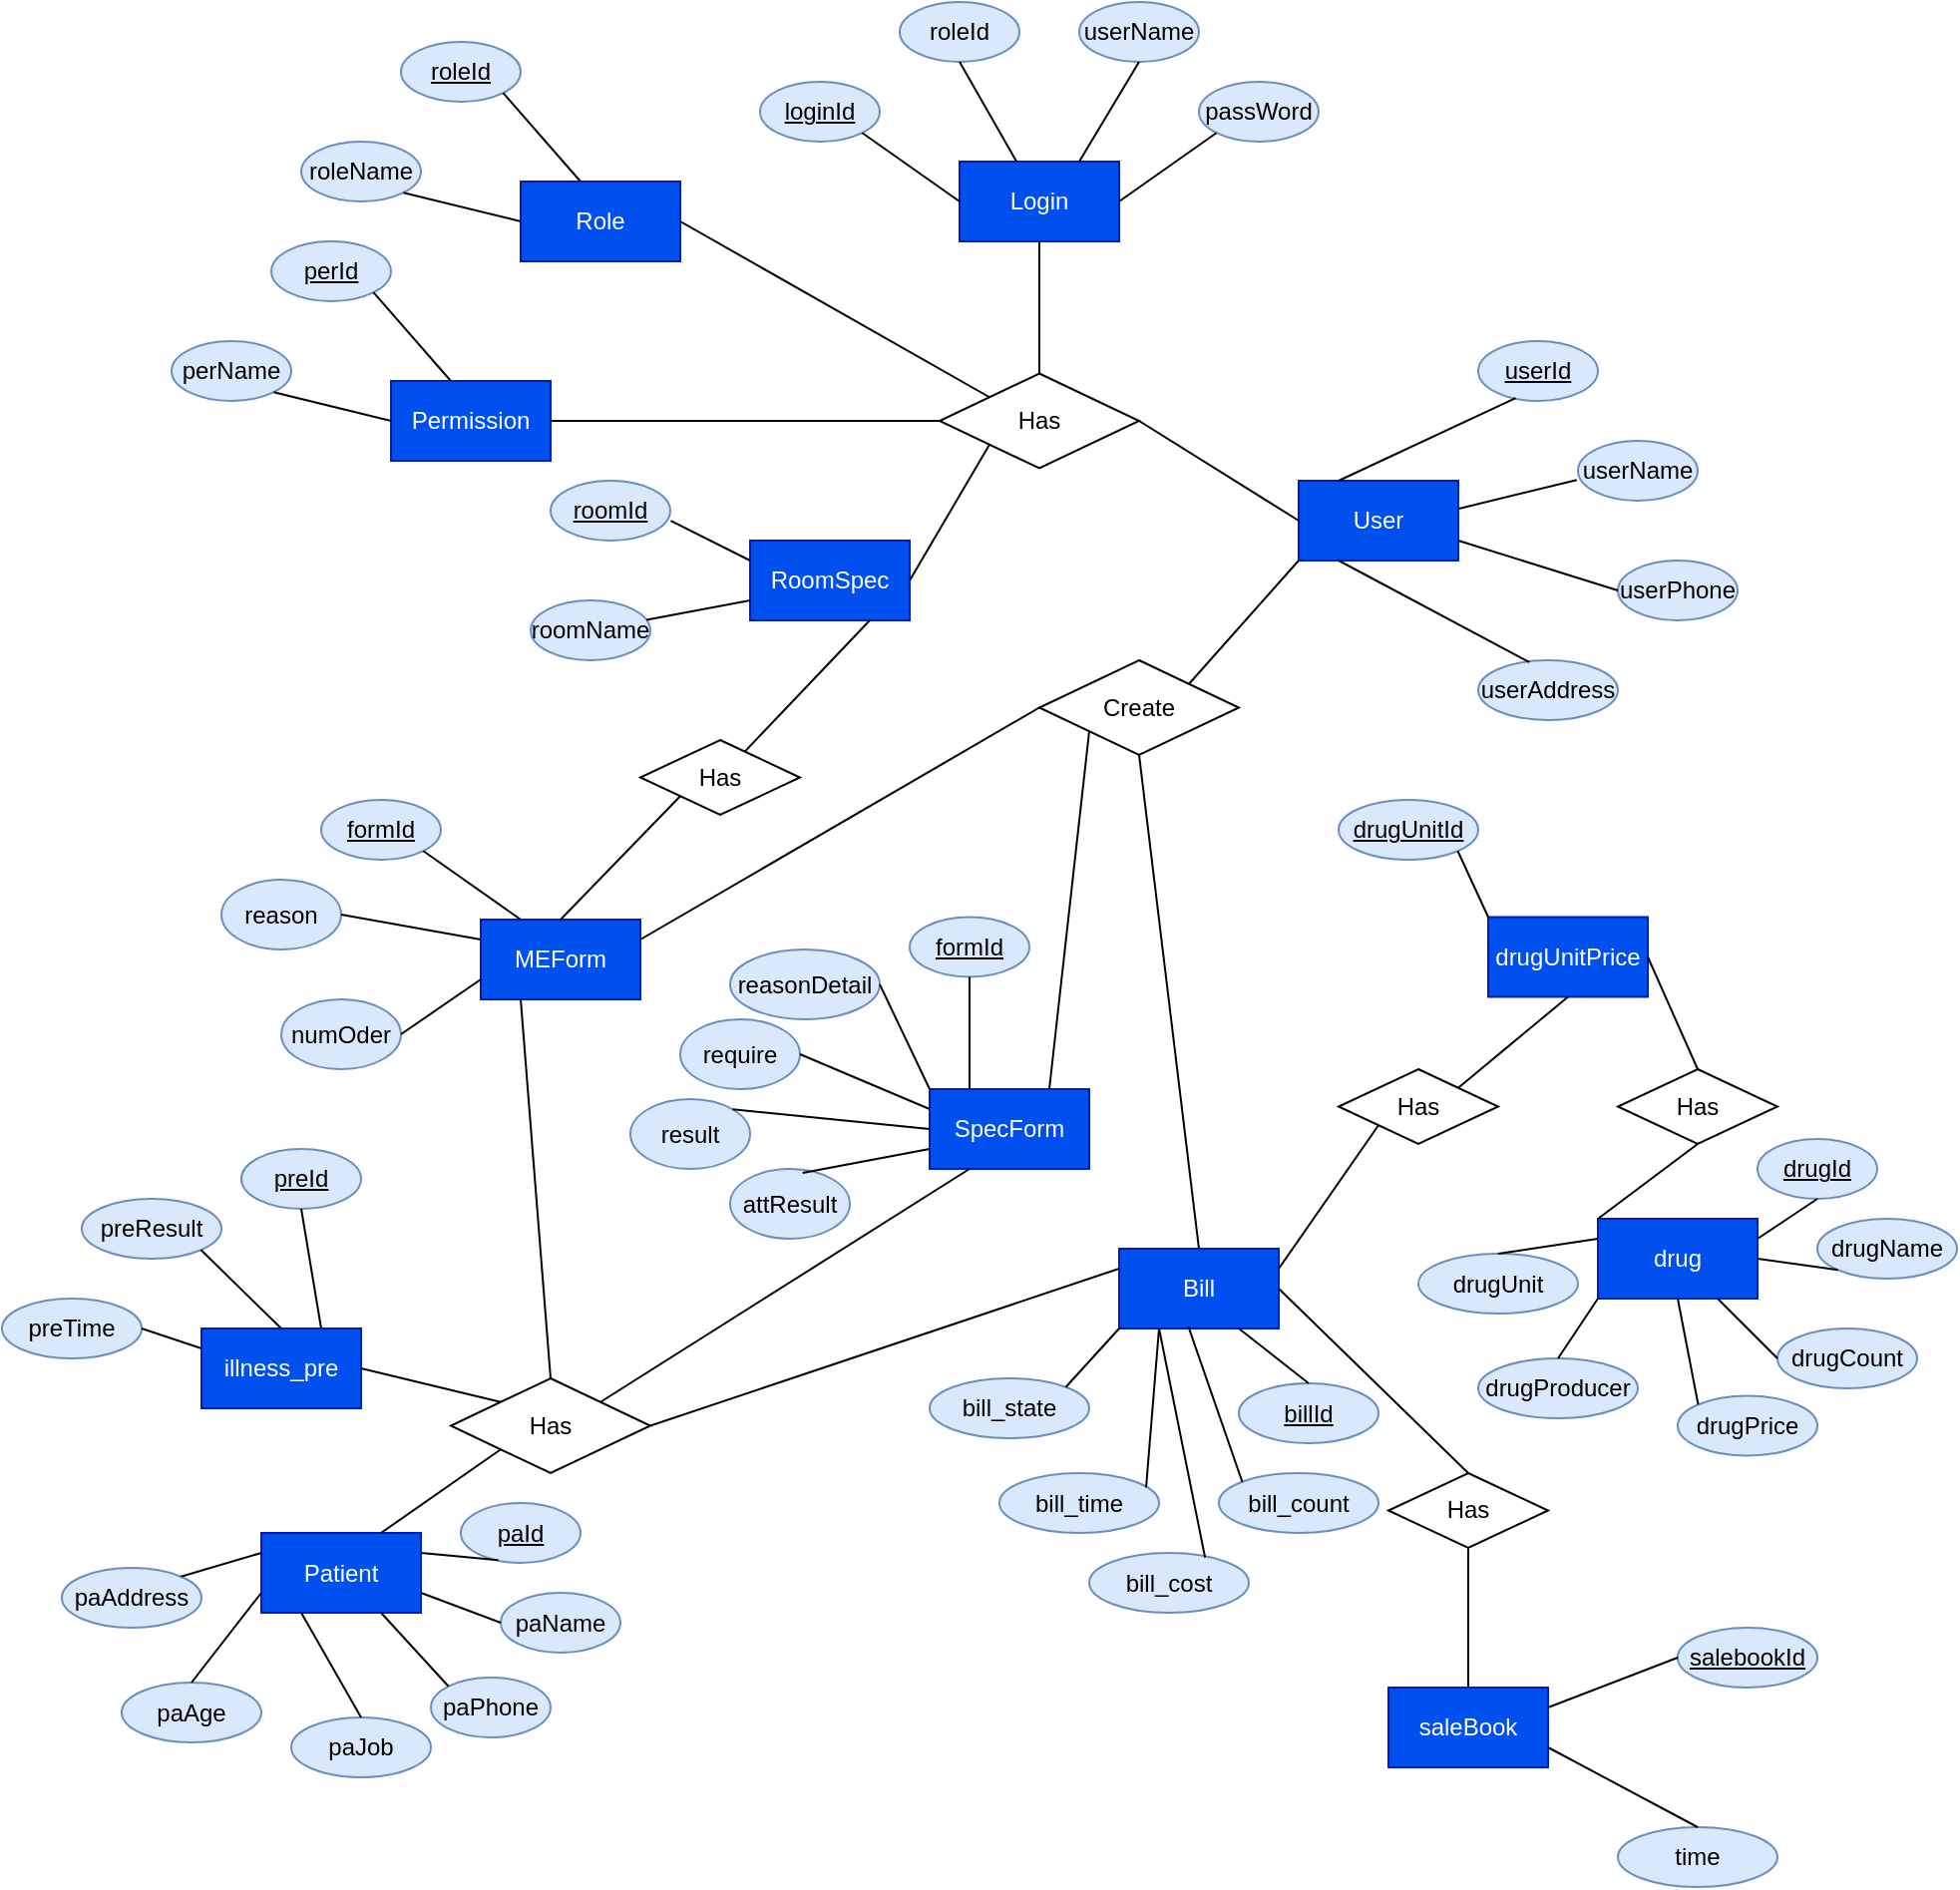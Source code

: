 <mxfile version="20.5.1" type="github"><diagram id="k3-GDD4M_ZF7mFJw1cCj" name="Page-1"><mxGraphModel dx="2090" dy="714" grid="1" gridSize="10" guides="1" tooltips="1" connect="1" arrows="1" fold="1" page="1" pageScale="1" pageWidth="850" pageHeight="1100" math="0" shadow="0"><root><mxCell id="0"/><mxCell id="1" parent="0"/><mxCell id="_umT1gXjt2weBOJQ02DR-1" value="Login" style="rounded=0;whiteSpace=wrap;html=1;fillColor=#0050ef;strokeColor=#001DBC;fontColor=#ffffff;" parent="1" vertex="1"><mxGeometry x="420" y="80" width="80" height="40" as="geometry"/></mxCell><mxCell id="_umT1gXjt2weBOJQ02DR-2" value="&lt;u&gt;loginId&lt;/u&gt;" style="ellipse;whiteSpace=wrap;html=1;fillColor=#dae8fc;strokeColor=#6c8ebf;" parent="1" vertex="1"><mxGeometry x="320" y="40" width="60" height="30" as="geometry"/></mxCell><mxCell id="_umT1gXjt2weBOJQ02DR-4" value="roleId" style="ellipse;whiteSpace=wrap;html=1;fillColor=#dae8fc;strokeColor=#6c8ebf;" parent="1" vertex="1"><mxGeometry x="390" width="60" height="30" as="geometry"/></mxCell><mxCell id="_umT1gXjt2weBOJQ02DR-5" value="userName" style="ellipse;whiteSpace=wrap;html=1;fillColor=#dae8fc;strokeColor=#6c8ebf;" parent="1" vertex="1"><mxGeometry x="480" width="60" height="30" as="geometry"/></mxCell><mxCell id="_umT1gXjt2weBOJQ02DR-6" value="passWord" style="ellipse;whiteSpace=wrap;html=1;fillColor=#dae8fc;strokeColor=#6c8ebf;" parent="1" vertex="1"><mxGeometry x="540" y="40" width="60" height="30" as="geometry"/></mxCell><mxCell id="_umT1gXjt2weBOJQ02DR-7" value="" style="endArrow=none;html=1;rounded=0;entryX=1;entryY=1;entryDx=0;entryDy=0;exitX=0;exitY=0.5;exitDx=0;exitDy=0;" parent="1" source="_umT1gXjt2weBOJQ02DR-1" target="_umT1gXjt2weBOJQ02DR-2" edge="1"><mxGeometry width="50" height="50" relative="1" as="geometry"><mxPoint x="420" y="120" as="sourcePoint"/><mxPoint x="470" y="70" as="targetPoint"/></mxGeometry></mxCell><mxCell id="_umT1gXjt2weBOJQ02DR-8" value="" style="endArrow=none;html=1;rounded=0;entryX=0.5;entryY=1;entryDx=0;entryDy=0;" parent="1" source="_umT1gXjt2weBOJQ02DR-1" target="_umT1gXjt2weBOJQ02DR-4" edge="1"><mxGeometry width="50" height="50" relative="1" as="geometry"><mxPoint x="420" y="120" as="sourcePoint"/><mxPoint x="470" y="70" as="targetPoint"/></mxGeometry></mxCell><mxCell id="_umT1gXjt2weBOJQ02DR-9" value="" style="endArrow=none;html=1;rounded=0;entryX=0.5;entryY=1;entryDx=0;entryDy=0;exitX=0.75;exitY=0;exitDx=0;exitDy=0;" parent="1" source="_umT1gXjt2weBOJQ02DR-1" target="_umT1gXjt2weBOJQ02DR-5" edge="1"><mxGeometry width="50" height="50" relative="1" as="geometry"><mxPoint x="420" y="120" as="sourcePoint"/><mxPoint x="470" y="70" as="targetPoint"/></mxGeometry></mxCell><mxCell id="_umT1gXjt2weBOJQ02DR-11" value="" style="endArrow=none;html=1;rounded=0;entryX=0;entryY=1;entryDx=0;entryDy=0;exitX=1;exitY=0.5;exitDx=0;exitDy=0;" parent="1" source="_umT1gXjt2weBOJQ02DR-1" target="_umT1gXjt2weBOJQ02DR-6" edge="1"><mxGeometry width="50" height="50" relative="1" as="geometry"><mxPoint x="420" y="120" as="sourcePoint"/><mxPoint x="470" y="70" as="targetPoint"/></mxGeometry></mxCell><mxCell id="_umT1gXjt2weBOJQ02DR-12" value="User" style="rounded=0;whiteSpace=wrap;html=1;fillColor=#0050ef;strokeColor=#001DBC;fontColor=#ffffff;" parent="1" vertex="1"><mxGeometry x="590" y="240" width="80" height="40" as="geometry"/></mxCell><mxCell id="_umT1gXjt2weBOJQ02DR-13" value="&lt;u&gt;userId&lt;/u&gt;" style="ellipse;whiteSpace=wrap;html=1;fillColor=#dae8fc;strokeColor=#6c8ebf;" parent="1" vertex="1"><mxGeometry x="680" y="170" width="60" height="30" as="geometry"/></mxCell><mxCell id="_umT1gXjt2weBOJQ02DR-14" value="" style="endArrow=none;html=1;rounded=0;entryX=0.313;entryY=0.953;entryDx=0;entryDy=0;exitX=0.25;exitY=0;exitDx=0;exitDy=0;entryPerimeter=0;" parent="1" source="_umT1gXjt2weBOJQ02DR-12" target="_umT1gXjt2weBOJQ02DR-13" edge="1"><mxGeometry width="50" height="50" relative="1" as="geometry"><mxPoint x="610" y="230" as="sourcePoint"/><mxPoint x="720" y="240" as="targetPoint"/></mxGeometry></mxCell><mxCell id="_umT1gXjt2weBOJQ02DR-15" value="userName" style="ellipse;whiteSpace=wrap;html=1;fillColor=#dae8fc;strokeColor=#6c8ebf;" parent="1" vertex="1"><mxGeometry x="730" y="220" width="60" height="30" as="geometry"/></mxCell><mxCell id="_umT1gXjt2weBOJQ02DR-16" value="" style="endArrow=none;html=1;rounded=0;entryX=-0.01;entryY=0.654;entryDx=0;entryDy=0;exitX=0.998;exitY=0.353;exitDx=0;exitDy=0;exitPerimeter=0;entryPerimeter=0;" parent="1" source="_umT1gXjt2weBOJQ02DR-12" target="_umT1gXjt2weBOJQ02DR-15" edge="1"><mxGeometry width="50" height="50" relative="1" as="geometry"><mxPoint x="670" y="290" as="sourcePoint"/><mxPoint x="720" y="240" as="targetPoint"/></mxGeometry></mxCell><mxCell id="_umT1gXjt2weBOJQ02DR-17" value="userPhone" style="ellipse;whiteSpace=wrap;html=1;fillColor=#dae8fc;strokeColor=#6c8ebf;" parent="1" vertex="1"><mxGeometry x="750" y="280" width="60" height="30" as="geometry"/></mxCell><mxCell id="_umT1gXjt2weBOJQ02DR-18" value="userAddress" style="ellipse;whiteSpace=wrap;html=1;fillColor=#dae8fc;strokeColor=#6c8ebf;" parent="1" vertex="1"><mxGeometry x="680" y="330" width="70" height="30" as="geometry"/></mxCell><mxCell id="_umT1gXjt2weBOJQ02DR-19" value="" style="endArrow=none;html=1;rounded=0;entryX=1;entryY=0.75;entryDx=0;entryDy=0;exitX=0;exitY=0.5;exitDx=0;exitDy=0;" parent="1" source="_umT1gXjt2weBOJQ02DR-17" target="_umT1gXjt2weBOJQ02DR-12" edge="1"><mxGeometry width="50" height="50" relative="1" as="geometry"><mxPoint x="660" y="380" as="sourcePoint"/><mxPoint x="710" y="330" as="targetPoint"/></mxGeometry></mxCell><mxCell id="_umT1gXjt2weBOJQ02DR-20" value="" style="endArrow=none;html=1;rounded=0;entryX=0.25;entryY=1;entryDx=0;entryDy=0;exitX=0.366;exitY=0.033;exitDx=0;exitDy=0;exitPerimeter=0;" parent="1" source="_umT1gXjt2weBOJQ02DR-18" target="_umT1gXjt2weBOJQ02DR-12" edge="1"><mxGeometry width="50" height="50" relative="1" as="geometry"><mxPoint x="660" y="380" as="sourcePoint"/><mxPoint x="710" y="330" as="targetPoint"/></mxGeometry></mxCell><mxCell id="_umT1gXjt2weBOJQ02DR-30" value="Patient" style="rounded=0;whiteSpace=wrap;html=1;fillColor=#0050ef;strokeColor=#001DBC;fontColor=#ffffff;" parent="1" vertex="1"><mxGeometry x="70" y="767.5" width="80" height="40" as="geometry"/></mxCell><mxCell id="_umT1gXjt2weBOJQ02DR-31" value="&lt;u&gt;paId&lt;/u&gt;" style="ellipse;whiteSpace=wrap;html=1;fillColor=#dae8fc;strokeColor=#6c8ebf;" parent="1" vertex="1"><mxGeometry x="170" y="752.5" width="60" height="30" as="geometry"/></mxCell><mxCell id="_umT1gXjt2weBOJQ02DR-32" value="" style="endArrow=none;html=1;rounded=0;entryX=0.313;entryY=0.953;entryDx=0;entryDy=0;exitX=1;exitY=0.25;exitDx=0;exitDy=0;entryPerimeter=0;" parent="1" source="_umT1gXjt2weBOJQ02DR-30" target="_umT1gXjt2weBOJQ02DR-31" edge="1"><mxGeometry width="50" height="50" relative="1" as="geometry"><mxPoint x="130" y="860" as="sourcePoint"/><mxPoint x="240" y="870" as="targetPoint"/></mxGeometry></mxCell><mxCell id="_umT1gXjt2weBOJQ02DR-33" value="paName" style="ellipse;whiteSpace=wrap;html=1;fillColor=#dae8fc;strokeColor=#6c8ebf;" parent="1" vertex="1"><mxGeometry x="190" y="797.5" width="60" height="30" as="geometry"/></mxCell><mxCell id="_umT1gXjt2weBOJQ02DR-34" value="" style="endArrow=none;html=1;rounded=0;entryX=0;entryY=0.5;entryDx=0;entryDy=0;exitX=1;exitY=0.75;exitDx=0;exitDy=0;" parent="1" source="_umT1gXjt2weBOJQ02DR-30" target="_umT1gXjt2weBOJQ02DR-33" edge="1"><mxGeometry width="50" height="50" relative="1" as="geometry"><mxPoint x="190" y="920" as="sourcePoint"/><mxPoint x="240" y="870" as="targetPoint"/></mxGeometry></mxCell><mxCell id="_umT1gXjt2weBOJQ02DR-35" value="paPhone" style="ellipse;whiteSpace=wrap;html=1;fillColor=#dae8fc;strokeColor=#6c8ebf;" parent="1" vertex="1"><mxGeometry x="155" y="840" width="60" height="30" as="geometry"/></mxCell><mxCell id="_umT1gXjt2weBOJQ02DR-36" value="paAddress" style="ellipse;whiteSpace=wrap;html=1;fillColor=#dae8fc;strokeColor=#6c8ebf;" parent="1" vertex="1"><mxGeometry x="-30" y="785" width="70" height="30" as="geometry"/></mxCell><mxCell id="_umT1gXjt2weBOJQ02DR-37" value="" style="endArrow=none;html=1;rounded=0;entryX=0.75;entryY=1;entryDx=0;entryDy=0;exitX=0;exitY=0;exitDx=0;exitDy=0;" parent="1" source="_umT1gXjt2weBOJQ02DR-35" target="_umT1gXjt2weBOJQ02DR-30" edge="1"><mxGeometry width="50" height="50" relative="1" as="geometry"><mxPoint x="180" y="1010" as="sourcePoint"/><mxPoint x="230" y="960" as="targetPoint"/></mxGeometry></mxCell><mxCell id="_umT1gXjt2weBOJQ02DR-38" value="" style="endArrow=none;html=1;rounded=0;entryX=0;entryY=0.25;entryDx=0;entryDy=0;exitX=1;exitY=0;exitDx=0;exitDy=0;" parent="1" source="_umT1gXjt2weBOJQ02DR-36" target="_umT1gXjt2weBOJQ02DR-30" edge="1"><mxGeometry width="50" height="50" relative="1" as="geometry"><mxPoint x="180" y="1010" as="sourcePoint"/><mxPoint x="230" y="960" as="targetPoint"/></mxGeometry></mxCell><mxCell id="_umT1gXjt2weBOJQ02DR-39" value="paAge" style="ellipse;whiteSpace=wrap;html=1;fillColor=#dae8fc;strokeColor=#6c8ebf;" parent="1" vertex="1"><mxGeometry y="842.5" width="70" height="30" as="geometry"/></mxCell><mxCell id="_umT1gXjt2weBOJQ02DR-40" value="" style="endArrow=none;html=1;rounded=0;exitX=0;exitY=0.75;exitDx=0;exitDy=0;entryX=0.5;entryY=0;entryDx=0;entryDy=0;" parent="1" source="_umT1gXjt2weBOJQ02DR-30" target="_umT1gXjt2weBOJQ02DR-39" edge="1"><mxGeometry width="50" height="50" relative="1" as="geometry"><mxPoint x="200" y="930" as="sourcePoint"/><mxPoint x="250" y="880" as="targetPoint"/></mxGeometry></mxCell><mxCell id="_umT1gXjt2weBOJQ02DR-41" value="paJob" style="ellipse;whiteSpace=wrap;html=1;fillColor=#dae8fc;strokeColor=#6c8ebf;" parent="1" vertex="1"><mxGeometry x="85" y="860" width="70" height="30" as="geometry"/></mxCell><mxCell id="_umT1gXjt2weBOJQ02DR-42" value="" style="endArrow=none;html=1;rounded=0;entryX=0.25;entryY=1;entryDx=0;entryDy=0;exitX=0.5;exitY=0;exitDx=0;exitDy=0;" parent="1" source="_umT1gXjt2weBOJQ02DR-41" target="_umT1gXjt2weBOJQ02DR-30" edge="1"><mxGeometry width="50" height="50" relative="1" as="geometry"><mxPoint x="180" y="970" as="sourcePoint"/><mxPoint x="230" y="920" as="targetPoint"/></mxGeometry></mxCell><mxCell id="_umT1gXjt2weBOJQ02DR-43" value="Role" style="rounded=0;whiteSpace=wrap;html=1;fillColor=#0050ef;strokeColor=#001DBC;fontColor=#ffffff;" parent="1" vertex="1"><mxGeometry x="200" y="90" width="80" height="40" as="geometry"/></mxCell><mxCell id="_umT1gXjt2weBOJQ02DR-44" value="&lt;u&gt;roleId&lt;/u&gt;" style="ellipse;whiteSpace=wrap;html=1;fillColor=#dae8fc;strokeColor=#6c8ebf;" parent="1" vertex="1"><mxGeometry x="140" y="20" width="60" height="30" as="geometry"/></mxCell><mxCell id="_umT1gXjt2weBOJQ02DR-45" value="" style="endArrow=none;html=1;rounded=0;entryX=1;entryY=1;entryDx=0;entryDy=0;exitX=0.375;exitY=0;exitDx=0;exitDy=0;exitPerimeter=0;" parent="1" source="_umT1gXjt2weBOJQ02DR-43" target="_umT1gXjt2weBOJQ02DR-44" edge="1"><mxGeometry width="50" height="50" relative="1" as="geometry"><mxPoint x="350" y="180" as="sourcePoint"/><mxPoint x="400" y="130" as="targetPoint"/></mxGeometry></mxCell><mxCell id="_umT1gXjt2weBOJQ02DR-46" value="roleName" style="ellipse;whiteSpace=wrap;html=1;fillColor=#dae8fc;strokeColor=#6c8ebf;" parent="1" vertex="1"><mxGeometry x="90" y="70" width="60" height="30" as="geometry"/></mxCell><mxCell id="_umT1gXjt2weBOJQ02DR-47" value="" style="endArrow=none;html=1;rounded=0;entryX=1;entryY=1;entryDx=0;entryDy=0;exitX=0;exitY=0.5;exitDx=0;exitDy=0;" parent="1" source="_umT1gXjt2weBOJQ02DR-43" target="_umT1gXjt2weBOJQ02DR-46" edge="1"><mxGeometry width="50" height="50" relative="1" as="geometry"><mxPoint x="270" y="200" as="sourcePoint"/><mxPoint x="320" y="150" as="targetPoint"/></mxGeometry></mxCell><mxCell id="_umT1gXjt2weBOJQ02DR-48" value="Permission" style="rounded=0;whiteSpace=wrap;html=1;fillColor=#0050ef;strokeColor=#001DBC;fontColor=#ffffff;" parent="1" vertex="1"><mxGeometry x="135" y="190" width="80" height="40" as="geometry"/></mxCell><mxCell id="_umT1gXjt2weBOJQ02DR-49" value="&lt;u&gt;perId&lt;/u&gt;" style="ellipse;whiteSpace=wrap;html=1;fillColor=#dae8fc;strokeColor=#6c8ebf;" parent="1" vertex="1"><mxGeometry x="75" y="120" width="60" height="30" as="geometry"/></mxCell><mxCell id="_umT1gXjt2weBOJQ02DR-50" value="" style="endArrow=none;html=1;rounded=0;entryX=1;entryY=1;entryDx=0;entryDy=0;exitX=0.375;exitY=0;exitDx=0;exitDy=0;exitPerimeter=0;" parent="1" source="_umT1gXjt2weBOJQ02DR-48" target="_umT1gXjt2weBOJQ02DR-49" edge="1"><mxGeometry width="50" height="50" relative="1" as="geometry"><mxPoint x="285" y="280" as="sourcePoint"/><mxPoint x="335" y="230" as="targetPoint"/></mxGeometry></mxCell><mxCell id="_umT1gXjt2weBOJQ02DR-51" value="perName" style="ellipse;whiteSpace=wrap;html=1;fillColor=#dae8fc;strokeColor=#6c8ebf;" parent="1" vertex="1"><mxGeometry x="25" y="170" width="60" height="30" as="geometry"/></mxCell><mxCell id="_umT1gXjt2weBOJQ02DR-52" value="" style="endArrow=none;html=1;rounded=0;entryX=1;entryY=1;entryDx=0;entryDy=0;exitX=0;exitY=0.5;exitDx=0;exitDy=0;" parent="1" source="_umT1gXjt2weBOJQ02DR-48" target="_umT1gXjt2weBOJQ02DR-51" edge="1"><mxGeometry width="50" height="50" relative="1" as="geometry"><mxPoint x="205" y="300" as="sourcePoint"/><mxPoint x="255" y="250" as="targetPoint"/></mxGeometry></mxCell><mxCell id="_umT1gXjt2weBOJQ02DR-53" value="" style="endArrow=none;html=1;rounded=0;entryX=0;entryY=0.5;entryDx=0;entryDy=0;exitX=1;exitY=0.5;exitDx=0;exitDy=0;" parent="1" source="_umT1gXjt2weBOJQ02DR-54" target="_umT1gXjt2weBOJQ02DR-12" edge="1"><mxGeometry width="50" height="50" relative="1" as="geometry"><mxPoint x="520" y="210" as="sourcePoint"/><mxPoint x="550" y="170" as="targetPoint"/></mxGeometry></mxCell><mxCell id="_umT1gXjt2weBOJQ02DR-54" value="Has" style="rhombus;whiteSpace=wrap;html=1;" parent="1" vertex="1"><mxGeometry x="410" y="186.25" width="100" height="47.5" as="geometry"/></mxCell><mxCell id="_umT1gXjt2weBOJQ02DR-55" value="" style="endArrow=none;html=1;rounded=0;entryX=0.5;entryY=1;entryDx=0;entryDy=0;exitX=0.5;exitY=0;exitDx=0;exitDy=0;" parent="1" source="_umT1gXjt2weBOJQ02DR-54" target="_umT1gXjt2weBOJQ02DR-1" edge="1"><mxGeometry width="50" height="50" relative="1" as="geometry"><mxPoint x="500" y="220" as="sourcePoint"/><mxPoint x="550" y="170" as="targetPoint"/></mxGeometry></mxCell><mxCell id="_umT1gXjt2weBOJQ02DR-56" value="" style="endArrow=none;html=1;rounded=0;entryX=1;entryY=0.5;entryDx=0;entryDy=0;exitX=0;exitY=0;exitDx=0;exitDy=0;" parent="1" source="_umT1gXjt2weBOJQ02DR-54" target="_umT1gXjt2weBOJQ02DR-43" edge="1"><mxGeometry width="50" height="50" relative="1" as="geometry"><mxPoint x="500" y="220" as="sourcePoint"/><mxPoint x="550" y="170" as="targetPoint"/></mxGeometry></mxCell><mxCell id="_umT1gXjt2weBOJQ02DR-57" value="" style="endArrow=none;html=1;rounded=0;entryX=1;entryY=0.5;entryDx=0;entryDy=0;exitX=0;exitY=0.5;exitDx=0;exitDy=0;" parent="1" source="_umT1gXjt2weBOJQ02DR-54" target="_umT1gXjt2weBOJQ02DR-48" edge="1"><mxGeometry width="50" height="50" relative="1" as="geometry"><mxPoint x="420" y="260" as="sourcePoint"/><mxPoint x="470" y="210" as="targetPoint"/></mxGeometry></mxCell><mxCell id="_umT1gXjt2weBOJQ02DR-58" value="MEForm" style="rounded=0;whiteSpace=wrap;html=1;fillColor=#0050ef;strokeColor=#001DBC;fontColor=#ffffff;" parent="1" vertex="1"><mxGeometry x="180" y="460" width="80" height="40" as="geometry"/></mxCell><mxCell id="_umT1gXjt2weBOJQ02DR-59" value="&lt;u&gt;formId&lt;/u&gt;" style="ellipse;whiteSpace=wrap;html=1;fillColor=#dae8fc;strokeColor=#6c8ebf;" parent="1" vertex="1"><mxGeometry x="100" y="400" width="60" height="30" as="geometry"/></mxCell><mxCell id="_umT1gXjt2weBOJQ02DR-61" value="" style="endArrow=none;html=1;rounded=0;entryX=1;entryY=1;entryDx=0;entryDy=0;" parent="1" target="_umT1gXjt2weBOJQ02DR-59" edge="1"><mxGeometry width="50" height="50" relative="1" as="geometry"><mxPoint x="200" y="460" as="sourcePoint"/><mxPoint x="310" y="410" as="targetPoint"/></mxGeometry></mxCell><mxCell id="_umT1gXjt2weBOJQ02DR-63" value="reason" style="ellipse;whiteSpace=wrap;html=1;fillColor=#dae8fc;strokeColor=#6c8ebf;" parent="1" vertex="1"><mxGeometry x="50" y="440" width="60" height="35" as="geometry"/></mxCell><mxCell id="_umT1gXjt2weBOJQ02DR-64" value="" style="endArrow=none;html=1;rounded=0;entryX=1;entryY=0.5;entryDx=0;entryDy=0;exitX=0;exitY=0.25;exitDx=0;exitDy=0;" parent="1" source="_umT1gXjt2weBOJQ02DR-58" target="_umT1gXjt2weBOJQ02DR-63" edge="1"><mxGeometry width="50" height="50" relative="1" as="geometry"><mxPoint x="260" y="520" as="sourcePoint"/><mxPoint x="310" y="470" as="targetPoint"/></mxGeometry></mxCell><mxCell id="_umT1gXjt2weBOJQ02DR-65" value="numOder" style="ellipse;whiteSpace=wrap;html=1;fillColor=#dae8fc;strokeColor=#6c8ebf;" parent="1" vertex="1"><mxGeometry x="80" y="500" width="60" height="35" as="geometry"/></mxCell><mxCell id="_umT1gXjt2weBOJQ02DR-66" value="" style="endArrow=none;html=1;rounded=0;entryX=1;entryY=0.5;entryDx=0;entryDy=0;exitX=0;exitY=0.75;exitDx=0;exitDy=0;" parent="1" source="_umT1gXjt2weBOJQ02DR-58" target="_umT1gXjt2weBOJQ02DR-65" edge="1"><mxGeometry width="50" height="50" relative="1" as="geometry"><mxPoint x="260" y="520" as="sourcePoint"/><mxPoint x="310" y="470" as="targetPoint"/></mxGeometry></mxCell><mxCell id="_umT1gXjt2weBOJQ02DR-69" value="RoomSpec" style="rounded=0;whiteSpace=wrap;html=1;fillColor=#0050ef;strokeColor=#001DBC;fontColor=#ffffff;" parent="1" vertex="1"><mxGeometry x="315" y="270" width="80" height="40" as="geometry"/></mxCell><mxCell id="_umT1gXjt2weBOJQ02DR-70" value="&lt;u&gt;roomId&lt;/u&gt;" style="ellipse;whiteSpace=wrap;html=1;fillColor=#dae8fc;strokeColor=#6c8ebf;" parent="1" vertex="1"><mxGeometry x="215" y="240" width="60" height="30" as="geometry"/></mxCell><mxCell id="_umT1gXjt2weBOJQ02DR-71" value="roomName" style="ellipse;whiteSpace=wrap;html=1;fillColor=#dae8fc;strokeColor=#6c8ebf;" parent="1" vertex="1"><mxGeometry x="205" y="300" width="60" height="30" as="geometry"/></mxCell><mxCell id="_umT1gXjt2weBOJQ02DR-72" value="" style="endArrow=none;html=1;rounded=0;entryX=1.004;entryY=0.667;entryDx=0;entryDy=0;entryPerimeter=0;exitX=0;exitY=0.25;exitDx=0;exitDy=0;" parent="1" source="_umT1gXjt2weBOJQ02DR-69" target="_umT1gXjt2weBOJQ02DR-70" edge="1"><mxGeometry width="50" height="50" relative="1" as="geometry"><mxPoint x="395" y="280" as="sourcePoint"/><mxPoint x="445" y="230" as="targetPoint"/></mxGeometry></mxCell><mxCell id="_umT1gXjt2weBOJQ02DR-73" value="" style="endArrow=none;html=1;rounded=0;entryX=0;entryY=0.75;entryDx=0;entryDy=0;" parent="1" source="_umT1gXjt2weBOJQ02DR-71" target="_umT1gXjt2weBOJQ02DR-69" edge="1"><mxGeometry width="50" height="50" relative="1" as="geometry"><mxPoint x="395" y="280" as="sourcePoint"/><mxPoint x="445" y="230" as="targetPoint"/></mxGeometry></mxCell><mxCell id="_umT1gXjt2weBOJQ02DR-75" value="" style="endArrow=none;html=1;rounded=0;entryX=0;entryY=1;entryDx=0;entryDy=0;exitX=1;exitY=0.5;exitDx=0;exitDy=0;" parent="1" source="_umT1gXjt2weBOJQ02DR-69" target="_umT1gXjt2weBOJQ02DR-54" edge="1"><mxGeometry width="50" height="50" relative="1" as="geometry"><mxPoint x="410" y="330" as="sourcePoint"/><mxPoint x="460" y="280" as="targetPoint"/></mxGeometry></mxCell><mxCell id="_umT1gXjt2weBOJQ02DR-77" value="Has" style="rhombus;whiteSpace=wrap;html=1;" parent="1" vertex="1"><mxGeometry x="165" y="690" width="100" height="47.5" as="geometry"/></mxCell><mxCell id="_umT1gXjt2weBOJQ02DR-78" value="" style="endArrow=none;html=1;rounded=0;exitX=0;exitY=1;exitDx=0;exitDy=0;entryX=0.75;entryY=0;entryDx=0;entryDy=0;" parent="1" source="_umT1gXjt2weBOJQ02DR-77" target="_umT1gXjt2weBOJQ02DR-30" edge="1"><mxGeometry width="50" height="50" relative="1" as="geometry"><mxPoint x="650" y="440" as="sourcePoint"/><mxPoint x="110" y="770" as="targetPoint"/></mxGeometry></mxCell><mxCell id="_umT1gXjt2weBOJQ02DR-80" value="" style="endArrow=none;html=1;rounded=0;entryX=0.5;entryY=0;entryDx=0;entryDy=0;exitX=0.25;exitY=1;exitDx=0;exitDy=0;" parent="1" source="_umT1gXjt2weBOJQ02DR-58" target="_umT1gXjt2weBOJQ02DR-77" edge="1"><mxGeometry width="50" height="50" relative="1" as="geometry"><mxPoint x="480" y="500" as="sourcePoint"/><mxPoint x="530" y="450" as="targetPoint"/></mxGeometry></mxCell><mxCell id="_umT1gXjt2weBOJQ02DR-81" value="SpecForm" style="rounded=0;whiteSpace=wrap;html=1;fillColor=#0050ef;strokeColor=#001DBC;fontColor=#ffffff;" parent="1" vertex="1"><mxGeometry x="405" y="545" width="80" height="40" as="geometry"/></mxCell><mxCell id="_umT1gXjt2weBOJQ02DR-82" value="" style="endArrow=none;html=1;rounded=0;exitX=0.25;exitY=1;exitDx=0;exitDy=0;entryX=1;entryY=0;entryDx=0;entryDy=0;" parent="1" source="_umT1gXjt2weBOJQ02DR-81" target="_umT1gXjt2weBOJQ02DR-77" edge="1"><mxGeometry width="50" height="50" relative="1" as="geometry"><mxPoint x="420" y="540" as="sourcePoint"/><mxPoint x="590" y="420" as="targetPoint"/></mxGeometry></mxCell><mxCell id="_umT1gXjt2weBOJQ02DR-83" value="Has" style="rhombus;whiteSpace=wrap;html=1;" parent="1" vertex="1"><mxGeometry x="260" y="370" width="80" height="37.5" as="geometry"/></mxCell><mxCell id="_umT1gXjt2weBOJQ02DR-84" value="" style="endArrow=none;html=1;rounded=0;exitX=0;exitY=1;exitDx=0;exitDy=0;entryX=0.5;entryY=0;entryDx=0;entryDy=0;" parent="1" source="_umT1gXjt2weBOJQ02DR-83" target="_umT1gXjt2weBOJQ02DR-58" edge="1"><mxGeometry width="50" height="50" relative="1" as="geometry"><mxPoint x="250" y="498.75" as="sourcePoint"/><mxPoint x="430" y="491.25" as="targetPoint"/></mxGeometry></mxCell><mxCell id="_umT1gXjt2weBOJQ02DR-85" value="" style="endArrow=none;html=1;rounded=0;entryX=0.75;entryY=1;entryDx=0;entryDy=0;" parent="1" source="_umT1gXjt2weBOJQ02DR-83" target="_umT1gXjt2weBOJQ02DR-69" edge="1"><mxGeometry width="50" height="50" relative="1" as="geometry"><mxPoint x="410" y="420" as="sourcePoint"/><mxPoint x="460" y="370" as="targetPoint"/></mxGeometry></mxCell><mxCell id="_umT1gXjt2weBOJQ02DR-89" value="require" style="ellipse;whiteSpace=wrap;html=1;fillColor=#dae8fc;strokeColor=#6c8ebf;" parent="1" vertex="1"><mxGeometry x="280" y="510" width="60" height="35" as="geometry"/></mxCell><mxCell id="_umT1gXjt2weBOJQ02DR-90" value="&lt;u&gt;formId&lt;/u&gt;" style="ellipse;whiteSpace=wrap;html=1;fillColor=#dae8fc;strokeColor=#6c8ebf;" parent="1" vertex="1"><mxGeometry x="395" y="458.75" width="60" height="30" as="geometry"/></mxCell><mxCell id="_umT1gXjt2weBOJQ02DR-91" value="result" style="ellipse;whiteSpace=wrap;html=1;fillColor=#dae8fc;strokeColor=#6c8ebf;" parent="1" vertex="1"><mxGeometry x="255" y="550" width="60" height="35" as="geometry"/></mxCell><mxCell id="_umT1gXjt2weBOJQ02DR-92" value="" style="endArrow=none;html=1;rounded=0;entryX=0.5;entryY=1;entryDx=0;entryDy=0;exitX=0.25;exitY=0;exitDx=0;exitDy=0;" parent="1" source="_umT1gXjt2weBOJQ02DR-81" target="_umT1gXjt2weBOJQ02DR-90" edge="1"><mxGeometry width="50" height="50" relative="1" as="geometry"><mxPoint x="535" y="585" as="sourcePoint"/><mxPoint x="585" y="535" as="targetPoint"/></mxGeometry></mxCell><mxCell id="_umT1gXjt2weBOJQ02DR-93" value="" style="endArrow=none;html=1;rounded=0;exitX=1;exitY=0.5;exitDx=0;exitDy=0;entryX=0;entryY=0.25;entryDx=0;entryDy=0;" parent="1" source="_umT1gXjt2weBOJQ02DR-89" target="_umT1gXjt2weBOJQ02DR-81" edge="1"><mxGeometry width="50" height="50" relative="1" as="geometry"><mxPoint x="325" y="557.5" as="sourcePoint"/><mxPoint x="585" y="535" as="targetPoint"/></mxGeometry></mxCell><mxCell id="_umT1gXjt2weBOJQ02DR-94" value="reasonDetail" style="ellipse;whiteSpace=wrap;html=1;fillColor=#dae8fc;strokeColor=#6c8ebf;" parent="1" vertex="1"><mxGeometry x="305" y="475" width="75" height="35" as="geometry"/></mxCell><mxCell id="_umT1gXjt2weBOJQ02DR-95" value="" style="endArrow=none;html=1;rounded=0;entryX=1;entryY=0.5;entryDx=0;entryDy=0;exitX=0;exitY=0;exitDx=0;exitDy=0;" parent="1" source="_umT1gXjt2weBOJQ02DR-81" target="_umT1gXjt2weBOJQ02DR-94" edge="1"><mxGeometry width="50" height="50" relative="1" as="geometry"><mxPoint x="395" y="555" as="sourcePoint"/><mxPoint x="585" y="535" as="targetPoint"/></mxGeometry></mxCell><mxCell id="_umT1gXjt2weBOJQ02DR-96" value="" style="endArrow=none;html=1;rounded=0;entryX=0;entryY=0.5;entryDx=0;entryDy=0;exitX=1;exitY=0;exitDx=0;exitDy=0;" parent="1" source="_umT1gXjt2weBOJQ02DR-91" target="_umT1gXjt2weBOJQ02DR-81" edge="1"><mxGeometry width="50" height="50" relative="1" as="geometry"><mxPoint x="345" y="635" as="sourcePoint"/><mxPoint x="585" y="535" as="targetPoint"/></mxGeometry></mxCell><mxCell id="_umT1gXjt2weBOJQ02DR-97" value="attResult" style="ellipse;whiteSpace=wrap;html=1;fillColor=#dae8fc;strokeColor=#6c8ebf;" parent="1" vertex="1"><mxGeometry x="305" y="585" width="60" height="35" as="geometry"/></mxCell><mxCell id="_umT1gXjt2weBOJQ02DR-98" value="" style="endArrow=none;html=1;rounded=0;exitX=0.606;exitY=0.057;exitDx=0;exitDy=0;exitPerimeter=0;entryX=0;entryY=0.75;entryDx=0;entryDy=0;" parent="1" source="_umT1gXjt2weBOJQ02DR-97" target="_umT1gXjt2weBOJQ02DR-81" edge="1"><mxGeometry width="50" height="50" relative="1" as="geometry"><mxPoint x="535" y="585" as="sourcePoint"/><mxPoint x="585" y="535" as="targetPoint"/></mxGeometry></mxCell><mxCell id="_umT1gXjt2weBOJQ02DR-99" value="illness_pre" style="rounded=0;whiteSpace=wrap;html=1;fillColor=#0050ef;strokeColor=#001DBC;fontColor=#ffffff;" parent="1" vertex="1"><mxGeometry x="40" y="665" width="80" height="40" as="geometry"/></mxCell><mxCell id="_umT1gXjt2weBOJQ02DR-100" value="" style="endArrow=none;html=1;rounded=0;exitX=0;exitY=0;exitDx=0;exitDy=0;entryX=1;entryY=0.5;entryDx=0;entryDy=0;" parent="1" source="_umT1gXjt2weBOJQ02DR-77" target="_umT1gXjt2weBOJQ02DR-99" edge="1"><mxGeometry width="50" height="50" relative="1" as="geometry"><mxPoint x="560" y="710" as="sourcePoint"/><mxPoint x="610" y="660" as="targetPoint"/></mxGeometry></mxCell><mxCell id="_umT1gXjt2weBOJQ02DR-101" value="&lt;u&gt;preId&lt;/u&gt;" style="ellipse;whiteSpace=wrap;html=1;fillColor=#dae8fc;strokeColor=#6c8ebf;" parent="1" vertex="1"><mxGeometry x="60" y="575" width="60" height="30" as="geometry"/></mxCell><mxCell id="_umT1gXjt2weBOJQ02DR-102" value="preResult" style="ellipse;whiteSpace=wrap;html=1;fillColor=#dae8fc;strokeColor=#6c8ebf;" parent="1" vertex="1"><mxGeometry x="-20" y="600" width="70" height="30" as="geometry"/></mxCell><mxCell id="_umT1gXjt2weBOJQ02DR-103" value="preTime" style="ellipse;whiteSpace=wrap;html=1;fillColor=#dae8fc;strokeColor=#6c8ebf;" parent="1" vertex="1"><mxGeometry x="-60" y="650" width="70" height="30" as="geometry"/></mxCell><mxCell id="_umT1gXjt2weBOJQ02DR-104" value="" style="endArrow=none;html=1;rounded=0;exitX=0.75;exitY=0;exitDx=0;exitDy=0;entryX=0.5;entryY=1;entryDx=0;entryDy=0;" parent="1" source="_umT1gXjt2weBOJQ02DR-99" target="_umT1gXjt2weBOJQ02DR-101" edge="1"><mxGeometry width="50" height="50" relative="1" as="geometry"><mxPoint x="60" y="695" as="sourcePoint"/><mxPoint x="110" y="645" as="targetPoint"/></mxGeometry></mxCell><mxCell id="_umT1gXjt2weBOJQ02DR-105" value="" style="endArrow=none;html=1;rounded=0;exitX=0.5;exitY=0;exitDx=0;exitDy=0;entryX=1;entryY=1;entryDx=0;entryDy=0;" parent="1" source="_umT1gXjt2weBOJQ02DR-99" target="_umT1gXjt2weBOJQ02DR-102" edge="1"><mxGeometry width="50" height="50" relative="1" as="geometry"><mxPoint x="-40" y="665" as="sourcePoint"/><mxPoint x="7.88" y="631.29" as="targetPoint"/></mxGeometry></mxCell><mxCell id="_umT1gXjt2weBOJQ02DR-106" value="" style="endArrow=none;html=1;rounded=0;exitX=0;exitY=0.25;exitDx=0;exitDy=0;entryX=1;entryY=0.5;entryDx=0;entryDy=0;" parent="1" source="_umT1gXjt2weBOJQ02DR-99" target="_umT1gXjt2weBOJQ02DR-103" edge="1"><mxGeometry width="50" height="50" relative="1" as="geometry"><mxPoint x="-40" y="665" as="sourcePoint"/><mxPoint x="20" y="630" as="targetPoint"/></mxGeometry></mxCell><mxCell id="_umT1gXjt2weBOJQ02DR-108" value="drugUnitPrice" style="rounded=0;whiteSpace=wrap;html=1;fillColor=#0050ef;strokeColor=#001DBC;fontColor=#ffffff;" parent="1" vertex="1"><mxGeometry x="685" y="458.75" width="80" height="40" as="geometry"/></mxCell><mxCell id="_umT1gXjt2weBOJQ02DR-110" value="drug" style="rounded=0;whiteSpace=wrap;html=1;fillColor=#0050ef;strokeColor=#001DBC;fontColor=#ffffff;" parent="1" vertex="1"><mxGeometry x="740" y="610" width="80" height="40" as="geometry"/></mxCell><mxCell id="_umT1gXjt2weBOJQ02DR-111" value="&lt;u&gt;drugId&lt;/u&gt;" style="ellipse;whiteSpace=wrap;html=1;fillColor=#dae8fc;strokeColor=#6c8ebf;" parent="1" vertex="1"><mxGeometry x="820" y="570" width="60" height="30" as="geometry"/></mxCell><mxCell id="_umT1gXjt2weBOJQ02DR-112" value="drugName" style="ellipse;whiteSpace=wrap;html=1;fillColor=#dae8fc;strokeColor=#6c8ebf;" parent="1" vertex="1"><mxGeometry x="850" y="610" width="70" height="30" as="geometry"/></mxCell><mxCell id="_umT1gXjt2weBOJQ02DR-113" value="drugCount" style="ellipse;whiteSpace=wrap;html=1;fillColor=#dae8fc;strokeColor=#6c8ebf;" parent="1" vertex="1"><mxGeometry x="830" y="665" width="70" height="30" as="geometry"/></mxCell><mxCell id="_umT1gXjt2weBOJQ02DR-114" value="drugPrice" style="ellipse;whiteSpace=wrap;html=1;fillColor=#dae8fc;strokeColor=#6c8ebf;" parent="1" vertex="1"><mxGeometry x="780" y="698.75" width="70" height="30" as="geometry"/></mxCell><mxCell id="_umT1gXjt2weBOJQ02DR-117" value="drugProducer" style="ellipse;whiteSpace=wrap;html=1;fillColor=#dae8fc;strokeColor=#6c8ebf;" parent="1" vertex="1"><mxGeometry x="680" y="680" width="80" height="30" as="geometry"/></mxCell><mxCell id="_umT1gXjt2weBOJQ02DR-118" value="drugUnit" style="ellipse;whiteSpace=wrap;html=1;fillColor=#dae8fc;strokeColor=#6c8ebf;" parent="1" vertex="1"><mxGeometry x="650" y="627.5" width="80" height="30" as="geometry"/></mxCell><mxCell id="_umT1gXjt2weBOJQ02DR-119" value="" style="endArrow=none;html=1;rounded=0;entryX=0.5;entryY=1;entryDx=0;entryDy=0;exitX=1;exitY=0.25;exitDx=0;exitDy=0;" parent="1" source="_umT1gXjt2weBOJQ02DR-110" target="_umT1gXjt2weBOJQ02DR-111" edge="1"><mxGeometry width="50" height="50" relative="1" as="geometry"><mxPoint x="740" y="642.5" as="sourcePoint"/><mxPoint x="790" y="592.5" as="targetPoint"/></mxGeometry></mxCell><mxCell id="_umT1gXjt2weBOJQ02DR-120" value="" style="endArrow=none;html=1;rounded=0;entryX=0;entryY=1;entryDx=0;entryDy=0;exitX=1;exitY=0.5;exitDx=0;exitDy=0;" parent="1" source="_umT1gXjt2weBOJQ02DR-110" target="_umT1gXjt2weBOJQ02DR-112" edge="1"><mxGeometry width="50" height="50" relative="1" as="geometry"><mxPoint x="860" y="662.5" as="sourcePoint"/><mxPoint x="900.0" y="622.5" as="targetPoint"/></mxGeometry></mxCell><mxCell id="_umT1gXjt2weBOJQ02DR-121" value="" style="endArrow=none;html=1;rounded=0;entryX=0;entryY=0.5;entryDx=0;entryDy=0;exitX=0.75;exitY=1;exitDx=0;exitDy=0;" parent="1" source="_umT1gXjt2weBOJQ02DR-110" target="_umT1gXjt2weBOJQ02DR-113" edge="1"><mxGeometry width="50" height="50" relative="1" as="geometry"><mxPoint x="880" y="662.5" as="sourcePoint"/><mxPoint x="950.163" y="648.069" as="targetPoint"/></mxGeometry></mxCell><mxCell id="_umT1gXjt2weBOJQ02DR-122" value="" style="endArrow=none;html=1;rounded=0;entryX=0;entryY=0;entryDx=0;entryDy=0;exitX=0.5;exitY=1;exitDx=0;exitDy=0;" parent="1" source="_umT1gXjt2weBOJQ02DR-110" target="_umT1gXjt2weBOJQ02DR-114" edge="1"><mxGeometry width="50" height="50" relative="1" as="geometry"><mxPoint x="900.0" y="672.5" as="sourcePoint"/><mxPoint x="980.0" y="682.5" as="targetPoint"/></mxGeometry></mxCell><mxCell id="_umT1gXjt2weBOJQ02DR-123" value="" style="endArrow=none;html=1;rounded=0;entryX=0.5;entryY=0;entryDx=0;entryDy=0;exitX=0;exitY=1;exitDx=0;exitDy=0;" parent="1" source="_umT1gXjt2weBOJQ02DR-110" target="_umT1gXjt2weBOJQ02DR-117" edge="1"><mxGeometry width="50" height="50" relative="1" as="geometry"><mxPoint x="900.0" y="682.5" as="sourcePoint"/><mxPoint x="990.163" y="716.931" as="targetPoint"/></mxGeometry></mxCell><mxCell id="_umT1gXjt2weBOJQ02DR-124" value="" style="endArrow=none;html=1;rounded=0;entryX=0.5;entryY=0;entryDx=0;entryDy=0;exitX=0;exitY=0.25;exitDx=0;exitDy=0;" parent="1" source="_umT1gXjt2weBOJQ02DR-110" target="_umT1gXjt2weBOJQ02DR-118" edge="1"><mxGeometry width="50" height="50" relative="1" as="geometry"><mxPoint x="900.0" y="692.5" as="sourcePoint"/><mxPoint x="970.0" y="752.5" as="targetPoint"/></mxGeometry></mxCell><mxCell id="_umT1gXjt2weBOJQ02DR-125" value="Has" style="rhombus;whiteSpace=wrap;html=1;" parent="1" vertex="1"><mxGeometry x="750" y="535" width="80" height="37.5" as="geometry"/></mxCell><mxCell id="_umT1gXjt2weBOJQ02DR-126" value="" style="endArrow=none;html=1;rounded=0;entryX=1;entryY=0.5;entryDx=0;entryDy=0;exitX=0.5;exitY=0;exitDx=0;exitDy=0;" parent="1" source="_umT1gXjt2weBOJQ02DR-125" target="_umT1gXjt2weBOJQ02DR-108" edge="1"><mxGeometry width="50" height="50" relative="1" as="geometry"><mxPoint x="885" y="483.75" as="sourcePoint"/><mxPoint x="925" y="400" as="targetPoint"/></mxGeometry></mxCell><mxCell id="_umT1gXjt2weBOJQ02DR-127" value="" style="endArrow=none;html=1;rounded=0;entryX=0.5;entryY=1;entryDx=0;entryDy=0;exitX=0;exitY=0;exitDx=0;exitDy=0;" parent="1" source="_umT1gXjt2weBOJQ02DR-110" target="_umT1gXjt2weBOJQ02DR-125" edge="1"><mxGeometry width="50" height="50" relative="1" as="geometry"><mxPoint x="865" y="488.75" as="sourcePoint"/><mxPoint x="785" y="485" as="targetPoint"/></mxGeometry></mxCell><mxCell id="_umT1gXjt2weBOJQ02DR-128" value="&lt;u&gt;billId&lt;/u&gt;" style="ellipse;whiteSpace=wrap;html=1;fillColor=#dae8fc;strokeColor=#6c8ebf;" parent="1" vertex="1"><mxGeometry x="560" y="692.5" width="70" height="30" as="geometry"/></mxCell><mxCell id="_umT1gXjt2weBOJQ02DR-129" value="&lt;u&gt;drugUnitId&lt;/u&gt;" style="ellipse;whiteSpace=wrap;html=1;fillColor=#dae8fc;strokeColor=#6c8ebf;" parent="1" vertex="1"><mxGeometry x="610" y="400" width="70" height="30" as="geometry"/></mxCell><mxCell id="_umT1gXjt2weBOJQ02DR-130" value="" style="endArrow=none;html=1;rounded=0;exitX=0;exitY=0;exitDx=0;exitDy=0;entryX=1;entryY=1;entryDx=0;entryDy=0;" parent="1" source="_umT1gXjt2weBOJQ02DR-108" target="_umT1gXjt2weBOJQ02DR-129" edge="1"><mxGeometry width="50" height="50" relative="1" as="geometry"><mxPoint x="875" y="490" as="sourcePoint"/><mxPoint x="925" y="440" as="targetPoint"/></mxGeometry></mxCell><mxCell id="_umT1gXjt2weBOJQ02DR-131" value="Bill" style="rounded=0;whiteSpace=wrap;html=1;fillColor=#0050ef;strokeColor=#001DBC;fontColor=#ffffff;" parent="1" vertex="1"><mxGeometry x="500" y="625" width="80" height="40" as="geometry"/></mxCell><mxCell id="_umT1gXjt2weBOJQ02DR-132" value="" style="endArrow=none;html=1;rounded=0;entryX=1;entryY=0.5;entryDx=0;entryDy=0;exitX=0;exitY=0.25;exitDx=0;exitDy=0;" parent="1" source="_umT1gXjt2weBOJQ02DR-131" target="_umT1gXjt2weBOJQ02DR-77" edge="1"><mxGeometry width="50" height="50" relative="1" as="geometry"><mxPoint x="550" y="700" as="sourcePoint"/><mxPoint x="600" y="650" as="targetPoint"/></mxGeometry></mxCell><mxCell id="_umT1gXjt2weBOJQ02DR-134" value="bill_count" style="ellipse;whiteSpace=wrap;html=1;fillColor=#dae8fc;strokeColor=#6c8ebf;" parent="1" vertex="1"><mxGeometry x="550" y="737.5" width="80" height="30" as="geometry"/></mxCell><mxCell id="_umT1gXjt2weBOJQ02DR-135" value="bill_cost" style="ellipse;whiteSpace=wrap;html=1;fillColor=#dae8fc;strokeColor=#6c8ebf;" parent="1" vertex="1"><mxGeometry x="485" y="777.5" width="80" height="30" as="geometry"/></mxCell><mxCell id="_umT1gXjt2weBOJQ02DR-136" value="bill_time" style="ellipse;whiteSpace=wrap;html=1;fillColor=#dae8fc;strokeColor=#6c8ebf;" parent="1" vertex="1"><mxGeometry x="440" y="737.5" width="80" height="30" as="geometry"/></mxCell><mxCell id="_umT1gXjt2weBOJQ02DR-137" value="bill_state" style="ellipse;whiteSpace=wrap;html=1;fillColor=#dae8fc;strokeColor=#6c8ebf;" parent="1" vertex="1"><mxGeometry x="405" y="690" width="80" height="30" as="geometry"/></mxCell><mxCell id="_umT1gXjt2weBOJQ02DR-138" value="" style="endArrow=none;html=1;rounded=0;exitX=0.5;exitY=0;exitDx=0;exitDy=0;entryX=0.75;entryY=1;entryDx=0;entryDy=0;" parent="1" source="_umT1gXjt2weBOJQ02DR-128" target="_umT1gXjt2weBOJQ02DR-131" edge="1"><mxGeometry width="50" height="50" relative="1" as="geometry"><mxPoint x="610" y="737.5" as="sourcePoint"/><mxPoint x="660" y="687.5" as="targetPoint"/></mxGeometry></mxCell><mxCell id="_umT1gXjt2weBOJQ02DR-139" value="" style="endArrow=none;html=1;rounded=0;exitX=0;exitY=0;exitDx=0;exitDy=0;entryX=0.434;entryY=0.977;entryDx=0;entryDy=0;entryPerimeter=0;" parent="1" source="_umT1gXjt2weBOJQ02DR-134" target="_umT1gXjt2weBOJQ02DR-131" edge="1"><mxGeometry width="50" height="50" relative="1" as="geometry"><mxPoint x="695" y="737.5" as="sourcePoint"/><mxPoint x="645" y="712.5" as="targetPoint"/></mxGeometry></mxCell><mxCell id="_umT1gXjt2weBOJQ02DR-140" value="" style="endArrow=none;html=1;rounded=0;exitX=0.726;exitY=0.079;exitDx=0;exitDy=0;exitPerimeter=0;entryX=0.25;entryY=1;entryDx=0;entryDy=0;" parent="1" source="_umT1gXjt2weBOJQ02DR-135" target="_umT1gXjt2weBOJQ02DR-131" edge="1"><mxGeometry width="50" height="50" relative="1" as="geometry"><mxPoint x="650" y="777.5" as="sourcePoint"/><mxPoint x="510" y="765" as="targetPoint"/></mxGeometry></mxCell><mxCell id="_umT1gXjt2weBOJQ02DR-141" value="" style="endArrow=none;html=1;rounded=0;exitX=0.919;exitY=0.238;exitDx=0;exitDy=0;entryX=0.25;entryY=1;entryDx=0;entryDy=0;exitPerimeter=0;" parent="1" source="_umT1gXjt2weBOJQ02DR-136" target="_umT1gXjt2weBOJQ02DR-131" edge="1"><mxGeometry width="50" height="50" relative="1" as="geometry"><mxPoint x="568.08" y="779.87" as="sourcePoint"/><mxPoint x="605" y="732.5" as="targetPoint"/></mxGeometry></mxCell><mxCell id="_umT1gXjt2weBOJQ02DR-142" value="" style="endArrow=none;html=1;rounded=0;exitX=1;exitY=0;exitDx=0;exitDy=0;entryX=0;entryY=1;entryDx=0;entryDy=0;" parent="1" source="_umT1gXjt2weBOJQ02DR-137" target="_umT1gXjt2weBOJQ02DR-131" edge="1"><mxGeometry width="50" height="50" relative="1" as="geometry"><mxPoint x="523.52" y="754.64" as="sourcePoint"/><mxPoint x="565" y="722.5" as="targetPoint"/></mxGeometry></mxCell><mxCell id="_umT1gXjt2weBOJQ02DR-143" value="Has" style="rhombus;whiteSpace=wrap;html=1;" parent="1" vertex="1"><mxGeometry x="610" y="535" width="80" height="37.5" as="geometry"/></mxCell><mxCell id="_umT1gXjt2weBOJQ02DR-144" value="" style="endArrow=none;html=1;rounded=0;entryX=0.5;entryY=1;entryDx=0;entryDy=0;exitX=1;exitY=0;exitDx=0;exitDy=0;" parent="1" source="_umT1gXjt2weBOJQ02DR-143" target="_umT1gXjt2weBOJQ02DR-108" edge="1"><mxGeometry width="50" height="50" relative="1" as="geometry"><mxPoint x="855" y="972.5" as="sourcePoint"/><mxPoint x="905" y="922.5" as="targetPoint"/></mxGeometry></mxCell><mxCell id="_umT1gXjt2weBOJQ02DR-145" value="" style="endArrow=none;html=1;rounded=0;entryX=1;entryY=0.25;entryDx=0;entryDy=0;exitX=0;exitY=1;exitDx=0;exitDy=0;" parent="1" source="_umT1gXjt2weBOJQ02DR-143" target="_umT1gXjt2weBOJQ02DR-131" edge="1"><mxGeometry width="50" height="50" relative="1" as="geometry"><mxPoint x="875" y="893.75" as="sourcePoint"/><mxPoint x="915" y="897.5" as="targetPoint"/></mxGeometry></mxCell><mxCell id="_umT1gXjt2weBOJQ02DR-146" value="saleBook" style="rounded=0;whiteSpace=wrap;html=1;fillColor=#0050ef;strokeColor=#001DBC;fontColor=#ffffff;" parent="1" vertex="1"><mxGeometry x="635" y="845" width="80" height="40" as="geometry"/></mxCell><mxCell id="_umT1gXjt2weBOJQ02DR-147" value="&lt;u&gt;salebookId&lt;/u&gt;" style="ellipse;whiteSpace=wrap;html=1;fillColor=#dae8fc;strokeColor=#6c8ebf;" parent="1" vertex="1"><mxGeometry x="780" y="815" width="70" height="30" as="geometry"/></mxCell><mxCell id="_umT1gXjt2weBOJQ02DR-148" value="time" style="ellipse;whiteSpace=wrap;html=1;fillColor=#dae8fc;strokeColor=#6c8ebf;" parent="1" vertex="1"><mxGeometry x="750" y="915" width="80" height="30" as="geometry"/></mxCell><mxCell id="_umT1gXjt2weBOJQ02DR-149" value="" style="endArrow=none;html=1;rounded=0;exitX=1;exitY=0.25;exitDx=0;exitDy=0;entryX=0;entryY=0.5;entryDx=0;entryDy=0;" parent="1" source="_umT1gXjt2weBOJQ02DR-146" target="_umT1gXjt2weBOJQ02DR-147" edge="1"><mxGeometry width="50" height="50" relative="1" as="geometry"><mxPoint x="800" y="815" as="sourcePoint"/><mxPoint x="850" y="765" as="targetPoint"/></mxGeometry></mxCell><mxCell id="_umT1gXjt2weBOJQ02DR-150" value="" style="endArrow=none;html=1;rounded=0;exitX=1;exitY=0.75;exitDx=0;exitDy=0;entryX=0.5;entryY=0;entryDx=0;entryDy=0;" parent="1" source="_umT1gXjt2weBOJQ02DR-146" target="_umT1gXjt2weBOJQ02DR-148" edge="1"><mxGeometry width="50" height="50" relative="1" as="geometry"><mxPoint x="740" y="865" as="sourcePoint"/><mxPoint x="790.0" y="840" as="targetPoint"/></mxGeometry></mxCell><mxCell id="_umT1gXjt2weBOJQ02DR-153" value="Has" style="rhombus;whiteSpace=wrap;html=1;" parent="1" vertex="1"><mxGeometry x="635" y="737.5" width="80" height="37.5" as="geometry"/></mxCell><mxCell id="_umT1gXjt2weBOJQ02DR-154" value="" style="endArrow=none;html=1;rounded=0;exitX=0.5;exitY=0;exitDx=0;exitDy=0;entryX=1;entryY=0.5;entryDx=0;entryDy=0;" parent="1" source="_umT1gXjt2weBOJQ02DR-153" target="_umT1gXjt2weBOJQ02DR-131" edge="1"><mxGeometry width="50" height="50" relative="1" as="geometry"><mxPoint x="710" y="887.5" as="sourcePoint"/><mxPoint x="500" y="650" as="targetPoint"/></mxGeometry></mxCell><mxCell id="_umT1gXjt2weBOJQ02DR-155" value="" style="endArrow=none;html=1;rounded=0;entryX=0.5;entryY=1;entryDx=0;entryDy=0;exitX=0.5;exitY=0;exitDx=0;exitDy=0;" parent="1" source="_umT1gXjt2weBOJQ02DR-146" target="_umT1gXjt2weBOJQ02DR-153" edge="1"><mxGeometry width="50" height="50" relative="1" as="geometry"><mxPoint x="605" y="837.5" as="sourcePoint"/><mxPoint x="605" y="732.5" as="targetPoint"/></mxGeometry></mxCell><mxCell id="_umT1gXjt2weBOJQ02DR-157" value="Create" style="rhombus;whiteSpace=wrap;html=1;" parent="1" vertex="1"><mxGeometry x="460" y="330" width="100" height="47.5" as="geometry"/></mxCell><mxCell id="_umT1gXjt2weBOJQ02DR-160" value="" style="endArrow=none;html=1;rounded=0;entryX=1;entryY=0;entryDx=0;entryDy=0;exitX=0;exitY=1;exitDx=0;exitDy=0;" parent="1" source="_umT1gXjt2weBOJQ02DR-12" target="_umT1gXjt2weBOJQ02DR-157" edge="1"><mxGeometry width="50" height="50" relative="1" as="geometry"><mxPoint x="530" y="590" as="sourcePoint"/><mxPoint x="580" y="540" as="targetPoint"/></mxGeometry></mxCell><mxCell id="_umT1gXjt2weBOJQ02DR-161" value="" style="endArrow=none;html=1;rounded=0;entryX=1;entryY=0.25;entryDx=0;entryDy=0;exitX=0;exitY=0.5;exitDx=0;exitDy=0;" parent="1" source="_umT1gXjt2weBOJQ02DR-157" target="_umT1gXjt2weBOJQ02DR-58" edge="1"><mxGeometry width="50" height="50" relative="1" as="geometry"><mxPoint x="690" y="240" as="sourcePoint"/><mxPoint x="570" y="410" as="targetPoint"/></mxGeometry></mxCell><mxCell id="_umT1gXjt2weBOJQ02DR-162" value="" style="endArrow=none;html=1;rounded=0;entryX=0.5;entryY=1;entryDx=0;entryDy=0;exitX=0.5;exitY=0;exitDx=0;exitDy=0;" parent="1" source="_umT1gXjt2weBOJQ02DR-131" target="_umT1gXjt2weBOJQ02DR-157" edge="1"><mxGeometry width="50" height="50" relative="1" as="geometry"><mxPoint x="520" y="433.75" as="sourcePoint"/><mxPoint x="270" y="480" as="targetPoint"/></mxGeometry></mxCell><mxCell id="_umT1gXjt2weBOJQ02DR-163" value="" style="endArrow=none;html=1;rounded=0;entryX=0;entryY=1;entryDx=0;entryDy=0;exitX=0.75;exitY=0;exitDx=0;exitDy=0;" parent="1" source="_umT1gXjt2weBOJQ02DR-81" target="_umT1gXjt2weBOJQ02DR-157" edge="1"><mxGeometry width="50" height="50" relative="1" as="geometry"><mxPoint x="630" y="940" as="sourcePoint"/><mxPoint x="570" y="457.5" as="targetPoint"/></mxGeometry></mxCell></root></mxGraphModel></diagram></mxfile>